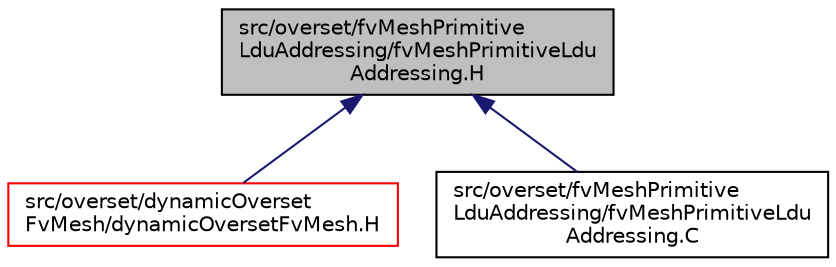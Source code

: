digraph "src/overset/fvMeshPrimitiveLduAddressing/fvMeshPrimitiveLduAddressing.H"
{
  bgcolor="transparent";
  edge [fontname="Helvetica",fontsize="10",labelfontname="Helvetica",labelfontsize="10"];
  node [fontname="Helvetica",fontsize="10",shape=record];
  Node1 [label="src/overset/fvMeshPrimitive\lLduAddressing/fvMeshPrimitiveLdu\lAddressing.H",height=0.2,width=0.4,color="black", fillcolor="grey75", style="filled" fontcolor="black"];
  Node1 -> Node2 [dir="back",color="midnightblue",fontsize="10",style="solid",fontname="Helvetica"];
  Node2 [label="src/overset/dynamicOverset\lFvMesh/dynamicOversetFvMesh.H",height=0.2,width=0.4,color="red",URL="$dynamicOversetFvMesh_8H.html"];
  Node1 -> Node3 [dir="back",color="midnightblue",fontsize="10",style="solid",fontname="Helvetica"];
  Node3 [label="src/overset/fvMeshPrimitive\lLduAddressing/fvMeshPrimitiveLdu\lAddressing.C",height=0.2,width=0.4,color="black",URL="$fvMeshPrimitiveLduAddressing_8C.html"];
}
